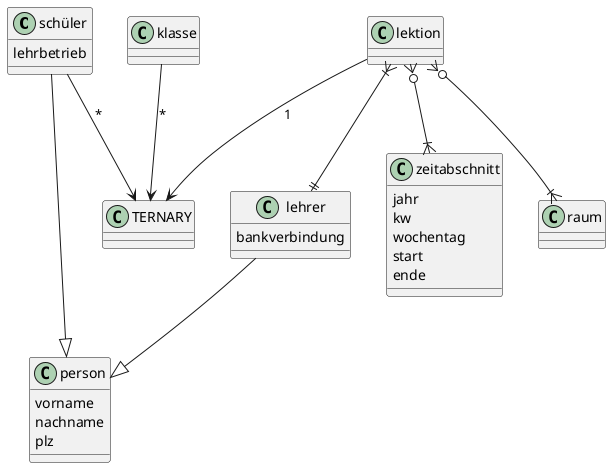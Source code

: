 @startuml


class schüler{
    lehrbetrieb
}
class klasse{

}
class lektion{

}
class lehrer{
    bankverbindung
}


class zeitabschnitt{
jahr
kw
wochentag
start
ende
}
class raum{

}

class person {
    vorname 
    nachname
    plz
}

schüler --|> person




lehrer --|> person



lektion }|--|| lehrer

lektion }o--|{ raum

lektion }o--|{ zeitabschnitt



schüler --> TERNARY  : "*" 
klasse --> TERNARY  : "*" 
lektion --> TERNARY : "1" 


@enduml